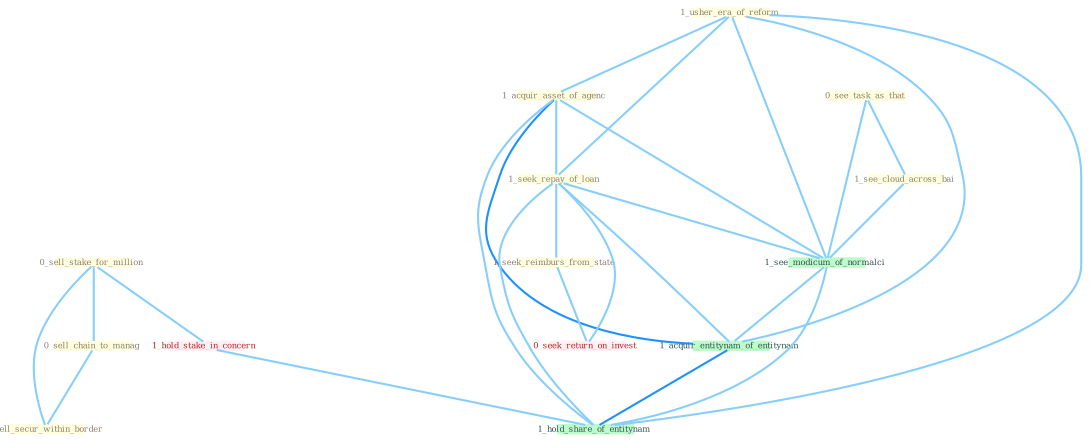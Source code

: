 Graph G{ 
    node
    [shape=polygon,style=filled,width=.5,height=.06,color="#BDFCC9",fixedsize=true,fontsize=4,
    fontcolor="#2f4f4f"];
    {node
    [color="#ffffe0", fontcolor="#8b7d6b"] "0_sell_stake_for_million " "0_see_task_as_that " "1_usher_era_of_reform " "0_sell_chain_to_manag " "0_sell_secur_within_border " "1_acquir_asset_of_agenc " "1_seek_repay_of_loan " "1_see_cloud_across_bai " "1_seek_reimburs_from_state "}
{node [color="#fff0f5", fontcolor="#b22222"] "1_hold_stake_in_concern " "0_seek_return_on_invest "}
edge [color="#B0E2FF"];

	"0_sell_stake_for_million " -- "0_sell_chain_to_manag " [w="1", color="#87cefa" ];
	"0_sell_stake_for_million " -- "0_sell_secur_within_border " [w="1", color="#87cefa" ];
	"0_sell_stake_for_million " -- "1_hold_stake_in_concern " [w="1", color="#87cefa" ];
	"0_see_task_as_that " -- "1_see_cloud_across_bai " [w="1", color="#87cefa" ];
	"0_see_task_as_that " -- "1_see_modicum_of_normalci " [w="1", color="#87cefa" ];
	"1_usher_era_of_reform " -- "1_acquir_asset_of_agenc " [w="1", color="#87cefa" ];
	"1_usher_era_of_reform " -- "1_seek_repay_of_loan " [w="1", color="#87cefa" ];
	"1_usher_era_of_reform " -- "1_see_modicum_of_normalci " [w="1", color="#87cefa" ];
	"1_usher_era_of_reform " -- "1_acquir_entitynam_of_entitynam " [w="1", color="#87cefa" ];
	"1_usher_era_of_reform " -- "1_hold_share_of_entitynam " [w="1", color="#87cefa" ];
	"0_sell_chain_to_manag " -- "0_sell_secur_within_border " [w="1", color="#87cefa" ];
	"1_acquir_asset_of_agenc " -- "1_seek_repay_of_loan " [w="1", color="#87cefa" ];
	"1_acquir_asset_of_agenc " -- "1_see_modicum_of_normalci " [w="1", color="#87cefa" ];
	"1_acquir_asset_of_agenc " -- "1_acquir_entitynam_of_entitynam " [w="2", color="#1e90ff" , len=0.8];
	"1_acquir_asset_of_agenc " -- "1_hold_share_of_entitynam " [w="1", color="#87cefa" ];
	"1_seek_repay_of_loan " -- "1_seek_reimburs_from_state " [w="1", color="#87cefa" ];
	"1_seek_repay_of_loan " -- "0_seek_return_on_invest " [w="1", color="#87cefa" ];
	"1_seek_repay_of_loan " -- "1_see_modicum_of_normalci " [w="1", color="#87cefa" ];
	"1_seek_repay_of_loan " -- "1_acquir_entitynam_of_entitynam " [w="1", color="#87cefa" ];
	"1_seek_repay_of_loan " -- "1_hold_share_of_entitynam " [w="1", color="#87cefa" ];
	"1_see_cloud_across_bai " -- "1_see_modicum_of_normalci " [w="1", color="#87cefa" ];
	"1_seek_reimburs_from_state " -- "0_seek_return_on_invest " [w="1", color="#87cefa" ];
	"1_hold_stake_in_concern " -- "1_hold_share_of_entitynam " [w="1", color="#87cefa" ];
	"1_see_modicum_of_normalci " -- "1_acquir_entitynam_of_entitynam " [w="1", color="#87cefa" ];
	"1_see_modicum_of_normalci " -- "1_hold_share_of_entitynam " [w="1", color="#87cefa" ];
	"1_acquir_entitynam_of_entitynam " -- "1_hold_share_of_entitynam " [w="2", color="#1e90ff" , len=0.8];
}